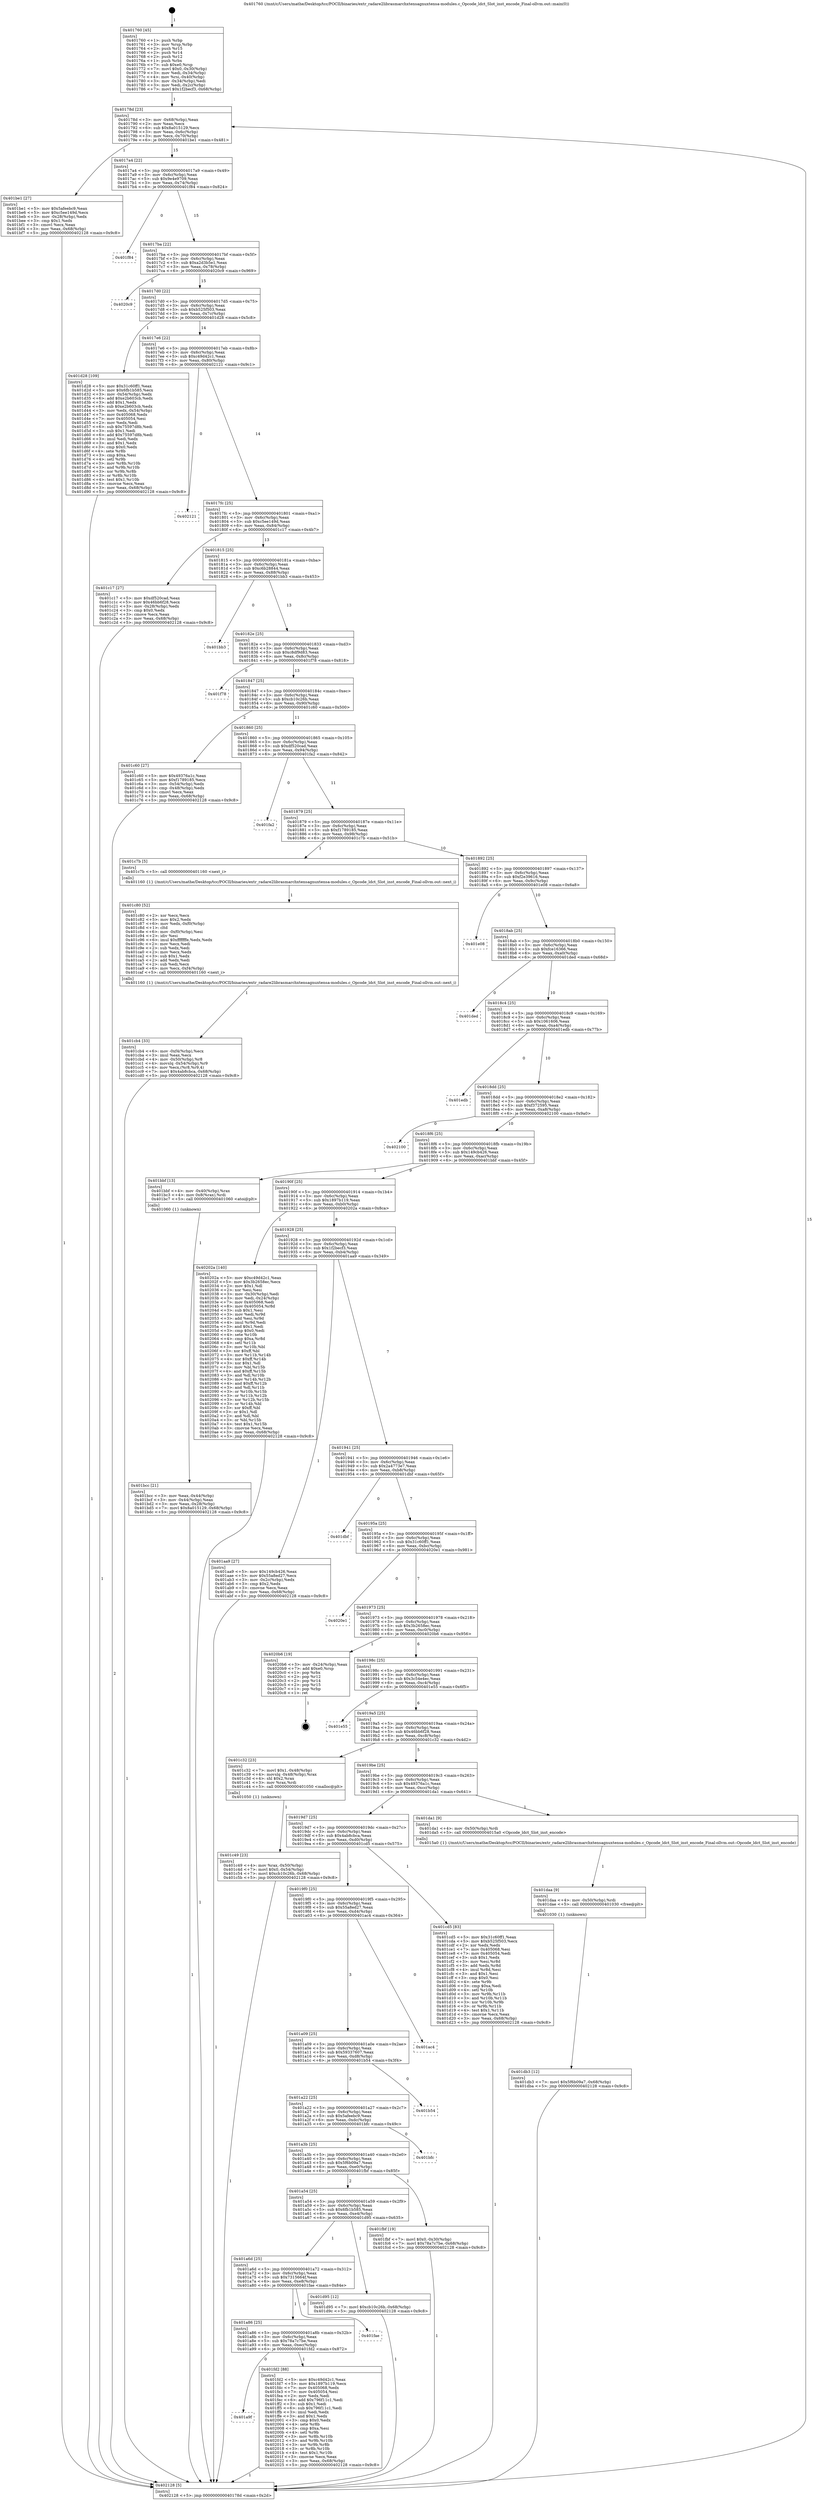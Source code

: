 digraph "0x401760" {
  label = "0x401760 (/mnt/c/Users/mathe/Desktop/tcc/POCII/binaries/extr_radare2librasmarchxtensagnuxtensa-modules.c_Opcode_ldct_Slot_inst_encode_Final-ollvm.out::main(0))"
  labelloc = "t"
  node[shape=record]

  Entry [label="",width=0.3,height=0.3,shape=circle,fillcolor=black,style=filled]
  "0x40178d" [label="{
     0x40178d [23]\l
     | [instrs]\l
     &nbsp;&nbsp;0x40178d \<+3\>: mov -0x68(%rbp),%eax\l
     &nbsp;&nbsp;0x401790 \<+2\>: mov %eax,%ecx\l
     &nbsp;&nbsp;0x401792 \<+6\>: sub $0x8a015129,%ecx\l
     &nbsp;&nbsp;0x401798 \<+3\>: mov %eax,-0x6c(%rbp)\l
     &nbsp;&nbsp;0x40179b \<+3\>: mov %ecx,-0x70(%rbp)\l
     &nbsp;&nbsp;0x40179e \<+6\>: je 0000000000401be1 \<main+0x481\>\l
  }"]
  "0x401be1" [label="{
     0x401be1 [27]\l
     | [instrs]\l
     &nbsp;&nbsp;0x401be1 \<+5\>: mov $0x5afeebc9,%eax\l
     &nbsp;&nbsp;0x401be6 \<+5\>: mov $0xc5ee149d,%ecx\l
     &nbsp;&nbsp;0x401beb \<+3\>: mov -0x28(%rbp),%edx\l
     &nbsp;&nbsp;0x401bee \<+3\>: cmp $0x1,%edx\l
     &nbsp;&nbsp;0x401bf1 \<+3\>: cmovl %ecx,%eax\l
     &nbsp;&nbsp;0x401bf4 \<+3\>: mov %eax,-0x68(%rbp)\l
     &nbsp;&nbsp;0x401bf7 \<+5\>: jmp 0000000000402128 \<main+0x9c8\>\l
  }"]
  "0x4017a4" [label="{
     0x4017a4 [22]\l
     | [instrs]\l
     &nbsp;&nbsp;0x4017a4 \<+5\>: jmp 00000000004017a9 \<main+0x49\>\l
     &nbsp;&nbsp;0x4017a9 \<+3\>: mov -0x6c(%rbp),%eax\l
     &nbsp;&nbsp;0x4017ac \<+5\>: sub $0x9e4e9709,%eax\l
     &nbsp;&nbsp;0x4017b1 \<+3\>: mov %eax,-0x74(%rbp)\l
     &nbsp;&nbsp;0x4017b4 \<+6\>: je 0000000000401f84 \<main+0x824\>\l
  }"]
  Exit [label="",width=0.3,height=0.3,shape=circle,fillcolor=black,style=filled,peripheries=2]
  "0x401f84" [label="{
     0x401f84\l
  }", style=dashed]
  "0x4017ba" [label="{
     0x4017ba [22]\l
     | [instrs]\l
     &nbsp;&nbsp;0x4017ba \<+5\>: jmp 00000000004017bf \<main+0x5f\>\l
     &nbsp;&nbsp;0x4017bf \<+3\>: mov -0x6c(%rbp),%eax\l
     &nbsp;&nbsp;0x4017c2 \<+5\>: sub $0xa2d3b5e1,%eax\l
     &nbsp;&nbsp;0x4017c7 \<+3\>: mov %eax,-0x78(%rbp)\l
     &nbsp;&nbsp;0x4017ca \<+6\>: je 00000000004020c9 \<main+0x969\>\l
  }"]
  "0x401a9f" [label="{
     0x401a9f\l
  }", style=dashed]
  "0x4020c9" [label="{
     0x4020c9\l
  }", style=dashed]
  "0x4017d0" [label="{
     0x4017d0 [22]\l
     | [instrs]\l
     &nbsp;&nbsp;0x4017d0 \<+5\>: jmp 00000000004017d5 \<main+0x75\>\l
     &nbsp;&nbsp;0x4017d5 \<+3\>: mov -0x6c(%rbp),%eax\l
     &nbsp;&nbsp;0x4017d8 \<+5\>: sub $0xb525f503,%eax\l
     &nbsp;&nbsp;0x4017dd \<+3\>: mov %eax,-0x7c(%rbp)\l
     &nbsp;&nbsp;0x4017e0 \<+6\>: je 0000000000401d28 \<main+0x5c8\>\l
  }"]
  "0x401fd2" [label="{
     0x401fd2 [88]\l
     | [instrs]\l
     &nbsp;&nbsp;0x401fd2 \<+5\>: mov $0xc49d42c1,%eax\l
     &nbsp;&nbsp;0x401fd7 \<+5\>: mov $0x1897b119,%ecx\l
     &nbsp;&nbsp;0x401fdc \<+7\>: mov 0x405068,%edx\l
     &nbsp;&nbsp;0x401fe3 \<+7\>: mov 0x405054,%esi\l
     &nbsp;&nbsp;0x401fea \<+2\>: mov %edx,%edi\l
     &nbsp;&nbsp;0x401fec \<+6\>: add $0x796f11c1,%edi\l
     &nbsp;&nbsp;0x401ff2 \<+3\>: sub $0x1,%edi\l
     &nbsp;&nbsp;0x401ff5 \<+6\>: sub $0x796f11c1,%edi\l
     &nbsp;&nbsp;0x401ffb \<+3\>: imul %edi,%edx\l
     &nbsp;&nbsp;0x401ffe \<+3\>: and $0x1,%edx\l
     &nbsp;&nbsp;0x402001 \<+3\>: cmp $0x0,%edx\l
     &nbsp;&nbsp;0x402004 \<+4\>: sete %r8b\l
     &nbsp;&nbsp;0x402008 \<+3\>: cmp $0xa,%esi\l
     &nbsp;&nbsp;0x40200b \<+4\>: setl %r9b\l
     &nbsp;&nbsp;0x40200f \<+3\>: mov %r8b,%r10b\l
     &nbsp;&nbsp;0x402012 \<+3\>: and %r9b,%r10b\l
     &nbsp;&nbsp;0x402015 \<+3\>: xor %r9b,%r8b\l
     &nbsp;&nbsp;0x402018 \<+3\>: or %r8b,%r10b\l
     &nbsp;&nbsp;0x40201b \<+4\>: test $0x1,%r10b\l
     &nbsp;&nbsp;0x40201f \<+3\>: cmovne %ecx,%eax\l
     &nbsp;&nbsp;0x402022 \<+3\>: mov %eax,-0x68(%rbp)\l
     &nbsp;&nbsp;0x402025 \<+5\>: jmp 0000000000402128 \<main+0x9c8\>\l
  }"]
  "0x401d28" [label="{
     0x401d28 [109]\l
     | [instrs]\l
     &nbsp;&nbsp;0x401d28 \<+5\>: mov $0x31c60ff1,%eax\l
     &nbsp;&nbsp;0x401d2d \<+5\>: mov $0x6fb1b585,%ecx\l
     &nbsp;&nbsp;0x401d32 \<+3\>: mov -0x54(%rbp),%edx\l
     &nbsp;&nbsp;0x401d35 \<+6\>: add $0xe2b603cb,%edx\l
     &nbsp;&nbsp;0x401d3b \<+3\>: add $0x1,%edx\l
     &nbsp;&nbsp;0x401d3e \<+6\>: sub $0xe2b603cb,%edx\l
     &nbsp;&nbsp;0x401d44 \<+3\>: mov %edx,-0x54(%rbp)\l
     &nbsp;&nbsp;0x401d47 \<+7\>: mov 0x405068,%edx\l
     &nbsp;&nbsp;0x401d4e \<+7\>: mov 0x405054,%esi\l
     &nbsp;&nbsp;0x401d55 \<+2\>: mov %edx,%edi\l
     &nbsp;&nbsp;0x401d57 \<+6\>: sub $0x75597d8b,%edi\l
     &nbsp;&nbsp;0x401d5d \<+3\>: sub $0x1,%edi\l
     &nbsp;&nbsp;0x401d60 \<+6\>: add $0x75597d8b,%edi\l
     &nbsp;&nbsp;0x401d66 \<+3\>: imul %edi,%edx\l
     &nbsp;&nbsp;0x401d69 \<+3\>: and $0x1,%edx\l
     &nbsp;&nbsp;0x401d6c \<+3\>: cmp $0x0,%edx\l
     &nbsp;&nbsp;0x401d6f \<+4\>: sete %r8b\l
     &nbsp;&nbsp;0x401d73 \<+3\>: cmp $0xa,%esi\l
     &nbsp;&nbsp;0x401d76 \<+4\>: setl %r9b\l
     &nbsp;&nbsp;0x401d7a \<+3\>: mov %r8b,%r10b\l
     &nbsp;&nbsp;0x401d7d \<+3\>: and %r9b,%r10b\l
     &nbsp;&nbsp;0x401d80 \<+3\>: xor %r9b,%r8b\l
     &nbsp;&nbsp;0x401d83 \<+3\>: or %r8b,%r10b\l
     &nbsp;&nbsp;0x401d86 \<+4\>: test $0x1,%r10b\l
     &nbsp;&nbsp;0x401d8a \<+3\>: cmovne %ecx,%eax\l
     &nbsp;&nbsp;0x401d8d \<+3\>: mov %eax,-0x68(%rbp)\l
     &nbsp;&nbsp;0x401d90 \<+5\>: jmp 0000000000402128 \<main+0x9c8\>\l
  }"]
  "0x4017e6" [label="{
     0x4017e6 [22]\l
     | [instrs]\l
     &nbsp;&nbsp;0x4017e6 \<+5\>: jmp 00000000004017eb \<main+0x8b\>\l
     &nbsp;&nbsp;0x4017eb \<+3\>: mov -0x6c(%rbp),%eax\l
     &nbsp;&nbsp;0x4017ee \<+5\>: sub $0xc49d42c1,%eax\l
     &nbsp;&nbsp;0x4017f3 \<+3\>: mov %eax,-0x80(%rbp)\l
     &nbsp;&nbsp;0x4017f6 \<+6\>: je 0000000000402121 \<main+0x9c1\>\l
  }"]
  "0x401a86" [label="{
     0x401a86 [25]\l
     | [instrs]\l
     &nbsp;&nbsp;0x401a86 \<+5\>: jmp 0000000000401a8b \<main+0x32b\>\l
     &nbsp;&nbsp;0x401a8b \<+3\>: mov -0x6c(%rbp),%eax\l
     &nbsp;&nbsp;0x401a8e \<+5\>: sub $0x78a7c7be,%eax\l
     &nbsp;&nbsp;0x401a93 \<+6\>: mov %eax,-0xec(%rbp)\l
     &nbsp;&nbsp;0x401a99 \<+6\>: je 0000000000401fd2 \<main+0x872\>\l
  }"]
  "0x402121" [label="{
     0x402121\l
  }", style=dashed]
  "0x4017fc" [label="{
     0x4017fc [25]\l
     | [instrs]\l
     &nbsp;&nbsp;0x4017fc \<+5\>: jmp 0000000000401801 \<main+0xa1\>\l
     &nbsp;&nbsp;0x401801 \<+3\>: mov -0x6c(%rbp),%eax\l
     &nbsp;&nbsp;0x401804 \<+5\>: sub $0xc5ee149d,%eax\l
     &nbsp;&nbsp;0x401809 \<+6\>: mov %eax,-0x84(%rbp)\l
     &nbsp;&nbsp;0x40180f \<+6\>: je 0000000000401c17 \<main+0x4b7\>\l
  }"]
  "0x401fae" [label="{
     0x401fae\l
  }", style=dashed]
  "0x401c17" [label="{
     0x401c17 [27]\l
     | [instrs]\l
     &nbsp;&nbsp;0x401c17 \<+5\>: mov $0xdf520cad,%eax\l
     &nbsp;&nbsp;0x401c1c \<+5\>: mov $0x46bb6f28,%ecx\l
     &nbsp;&nbsp;0x401c21 \<+3\>: mov -0x28(%rbp),%edx\l
     &nbsp;&nbsp;0x401c24 \<+3\>: cmp $0x0,%edx\l
     &nbsp;&nbsp;0x401c27 \<+3\>: cmove %ecx,%eax\l
     &nbsp;&nbsp;0x401c2a \<+3\>: mov %eax,-0x68(%rbp)\l
     &nbsp;&nbsp;0x401c2d \<+5\>: jmp 0000000000402128 \<main+0x9c8\>\l
  }"]
  "0x401815" [label="{
     0x401815 [25]\l
     | [instrs]\l
     &nbsp;&nbsp;0x401815 \<+5\>: jmp 000000000040181a \<main+0xba\>\l
     &nbsp;&nbsp;0x40181a \<+3\>: mov -0x6c(%rbp),%eax\l
     &nbsp;&nbsp;0x40181d \<+5\>: sub $0xc6b28844,%eax\l
     &nbsp;&nbsp;0x401822 \<+6\>: mov %eax,-0x88(%rbp)\l
     &nbsp;&nbsp;0x401828 \<+6\>: je 0000000000401bb3 \<main+0x453\>\l
  }"]
  "0x401db3" [label="{
     0x401db3 [12]\l
     | [instrs]\l
     &nbsp;&nbsp;0x401db3 \<+7\>: movl $0x5f6b09a7,-0x68(%rbp)\l
     &nbsp;&nbsp;0x401dba \<+5\>: jmp 0000000000402128 \<main+0x9c8\>\l
  }"]
  "0x401bb3" [label="{
     0x401bb3\l
  }", style=dashed]
  "0x40182e" [label="{
     0x40182e [25]\l
     | [instrs]\l
     &nbsp;&nbsp;0x40182e \<+5\>: jmp 0000000000401833 \<main+0xd3\>\l
     &nbsp;&nbsp;0x401833 \<+3\>: mov -0x6c(%rbp),%eax\l
     &nbsp;&nbsp;0x401836 \<+5\>: sub $0xc8df9d83,%eax\l
     &nbsp;&nbsp;0x40183b \<+6\>: mov %eax,-0x8c(%rbp)\l
     &nbsp;&nbsp;0x401841 \<+6\>: je 0000000000401f78 \<main+0x818\>\l
  }"]
  "0x401daa" [label="{
     0x401daa [9]\l
     | [instrs]\l
     &nbsp;&nbsp;0x401daa \<+4\>: mov -0x50(%rbp),%rdi\l
     &nbsp;&nbsp;0x401dae \<+5\>: call 0000000000401030 \<free@plt\>\l
     | [calls]\l
     &nbsp;&nbsp;0x401030 \{1\} (unknown)\l
  }"]
  "0x401f78" [label="{
     0x401f78\l
  }", style=dashed]
  "0x401847" [label="{
     0x401847 [25]\l
     | [instrs]\l
     &nbsp;&nbsp;0x401847 \<+5\>: jmp 000000000040184c \<main+0xec\>\l
     &nbsp;&nbsp;0x40184c \<+3\>: mov -0x6c(%rbp),%eax\l
     &nbsp;&nbsp;0x40184f \<+5\>: sub $0xcb10c26b,%eax\l
     &nbsp;&nbsp;0x401854 \<+6\>: mov %eax,-0x90(%rbp)\l
     &nbsp;&nbsp;0x40185a \<+6\>: je 0000000000401c60 \<main+0x500\>\l
  }"]
  "0x401a6d" [label="{
     0x401a6d [25]\l
     | [instrs]\l
     &nbsp;&nbsp;0x401a6d \<+5\>: jmp 0000000000401a72 \<main+0x312\>\l
     &nbsp;&nbsp;0x401a72 \<+3\>: mov -0x6c(%rbp),%eax\l
     &nbsp;&nbsp;0x401a75 \<+5\>: sub $0x7315664f,%eax\l
     &nbsp;&nbsp;0x401a7a \<+6\>: mov %eax,-0xe8(%rbp)\l
     &nbsp;&nbsp;0x401a80 \<+6\>: je 0000000000401fae \<main+0x84e\>\l
  }"]
  "0x401c60" [label="{
     0x401c60 [27]\l
     | [instrs]\l
     &nbsp;&nbsp;0x401c60 \<+5\>: mov $0x49376a1c,%eax\l
     &nbsp;&nbsp;0x401c65 \<+5\>: mov $0xf1789185,%ecx\l
     &nbsp;&nbsp;0x401c6a \<+3\>: mov -0x54(%rbp),%edx\l
     &nbsp;&nbsp;0x401c6d \<+3\>: cmp -0x48(%rbp),%edx\l
     &nbsp;&nbsp;0x401c70 \<+3\>: cmovl %ecx,%eax\l
     &nbsp;&nbsp;0x401c73 \<+3\>: mov %eax,-0x68(%rbp)\l
     &nbsp;&nbsp;0x401c76 \<+5\>: jmp 0000000000402128 \<main+0x9c8\>\l
  }"]
  "0x401860" [label="{
     0x401860 [25]\l
     | [instrs]\l
     &nbsp;&nbsp;0x401860 \<+5\>: jmp 0000000000401865 \<main+0x105\>\l
     &nbsp;&nbsp;0x401865 \<+3\>: mov -0x6c(%rbp),%eax\l
     &nbsp;&nbsp;0x401868 \<+5\>: sub $0xdf520cad,%eax\l
     &nbsp;&nbsp;0x40186d \<+6\>: mov %eax,-0x94(%rbp)\l
     &nbsp;&nbsp;0x401873 \<+6\>: je 0000000000401fa2 \<main+0x842\>\l
  }"]
  "0x401d95" [label="{
     0x401d95 [12]\l
     | [instrs]\l
     &nbsp;&nbsp;0x401d95 \<+7\>: movl $0xcb10c26b,-0x68(%rbp)\l
     &nbsp;&nbsp;0x401d9c \<+5\>: jmp 0000000000402128 \<main+0x9c8\>\l
  }"]
  "0x401fa2" [label="{
     0x401fa2\l
  }", style=dashed]
  "0x401879" [label="{
     0x401879 [25]\l
     | [instrs]\l
     &nbsp;&nbsp;0x401879 \<+5\>: jmp 000000000040187e \<main+0x11e\>\l
     &nbsp;&nbsp;0x40187e \<+3\>: mov -0x6c(%rbp),%eax\l
     &nbsp;&nbsp;0x401881 \<+5\>: sub $0xf1789185,%eax\l
     &nbsp;&nbsp;0x401886 \<+6\>: mov %eax,-0x98(%rbp)\l
     &nbsp;&nbsp;0x40188c \<+6\>: je 0000000000401c7b \<main+0x51b\>\l
  }"]
  "0x401a54" [label="{
     0x401a54 [25]\l
     | [instrs]\l
     &nbsp;&nbsp;0x401a54 \<+5\>: jmp 0000000000401a59 \<main+0x2f9\>\l
     &nbsp;&nbsp;0x401a59 \<+3\>: mov -0x6c(%rbp),%eax\l
     &nbsp;&nbsp;0x401a5c \<+5\>: sub $0x6fb1b585,%eax\l
     &nbsp;&nbsp;0x401a61 \<+6\>: mov %eax,-0xe4(%rbp)\l
     &nbsp;&nbsp;0x401a67 \<+6\>: je 0000000000401d95 \<main+0x635\>\l
  }"]
  "0x401c7b" [label="{
     0x401c7b [5]\l
     | [instrs]\l
     &nbsp;&nbsp;0x401c7b \<+5\>: call 0000000000401160 \<next_i\>\l
     | [calls]\l
     &nbsp;&nbsp;0x401160 \{1\} (/mnt/c/Users/mathe/Desktop/tcc/POCII/binaries/extr_radare2librasmarchxtensagnuxtensa-modules.c_Opcode_ldct_Slot_inst_encode_Final-ollvm.out::next_i)\l
  }"]
  "0x401892" [label="{
     0x401892 [25]\l
     | [instrs]\l
     &nbsp;&nbsp;0x401892 \<+5\>: jmp 0000000000401897 \<main+0x137\>\l
     &nbsp;&nbsp;0x401897 \<+3\>: mov -0x6c(%rbp),%eax\l
     &nbsp;&nbsp;0x40189a \<+5\>: sub $0xf2e39616,%eax\l
     &nbsp;&nbsp;0x40189f \<+6\>: mov %eax,-0x9c(%rbp)\l
     &nbsp;&nbsp;0x4018a5 \<+6\>: je 0000000000401e08 \<main+0x6a8\>\l
  }"]
  "0x401fbf" [label="{
     0x401fbf [19]\l
     | [instrs]\l
     &nbsp;&nbsp;0x401fbf \<+7\>: movl $0x0,-0x30(%rbp)\l
     &nbsp;&nbsp;0x401fc6 \<+7\>: movl $0x78a7c7be,-0x68(%rbp)\l
     &nbsp;&nbsp;0x401fcd \<+5\>: jmp 0000000000402128 \<main+0x9c8\>\l
  }"]
  "0x401e08" [label="{
     0x401e08\l
  }", style=dashed]
  "0x4018ab" [label="{
     0x4018ab [25]\l
     | [instrs]\l
     &nbsp;&nbsp;0x4018ab \<+5\>: jmp 00000000004018b0 \<main+0x150\>\l
     &nbsp;&nbsp;0x4018b0 \<+3\>: mov -0x6c(%rbp),%eax\l
     &nbsp;&nbsp;0x4018b3 \<+5\>: sub $0xfce16366,%eax\l
     &nbsp;&nbsp;0x4018b8 \<+6\>: mov %eax,-0xa0(%rbp)\l
     &nbsp;&nbsp;0x4018be \<+6\>: je 0000000000401ded \<main+0x68d\>\l
  }"]
  "0x401a3b" [label="{
     0x401a3b [25]\l
     | [instrs]\l
     &nbsp;&nbsp;0x401a3b \<+5\>: jmp 0000000000401a40 \<main+0x2e0\>\l
     &nbsp;&nbsp;0x401a40 \<+3\>: mov -0x6c(%rbp),%eax\l
     &nbsp;&nbsp;0x401a43 \<+5\>: sub $0x5f6b09a7,%eax\l
     &nbsp;&nbsp;0x401a48 \<+6\>: mov %eax,-0xe0(%rbp)\l
     &nbsp;&nbsp;0x401a4e \<+6\>: je 0000000000401fbf \<main+0x85f\>\l
  }"]
  "0x401ded" [label="{
     0x401ded\l
  }", style=dashed]
  "0x4018c4" [label="{
     0x4018c4 [25]\l
     | [instrs]\l
     &nbsp;&nbsp;0x4018c4 \<+5\>: jmp 00000000004018c9 \<main+0x169\>\l
     &nbsp;&nbsp;0x4018c9 \<+3\>: mov -0x6c(%rbp),%eax\l
     &nbsp;&nbsp;0x4018cc \<+5\>: sub $0x1061606,%eax\l
     &nbsp;&nbsp;0x4018d1 \<+6\>: mov %eax,-0xa4(%rbp)\l
     &nbsp;&nbsp;0x4018d7 \<+6\>: je 0000000000401edb \<main+0x77b\>\l
  }"]
  "0x401bfc" [label="{
     0x401bfc\l
  }", style=dashed]
  "0x401edb" [label="{
     0x401edb\l
  }", style=dashed]
  "0x4018dd" [label="{
     0x4018dd [25]\l
     | [instrs]\l
     &nbsp;&nbsp;0x4018dd \<+5\>: jmp 00000000004018e2 \<main+0x182\>\l
     &nbsp;&nbsp;0x4018e2 \<+3\>: mov -0x6c(%rbp),%eax\l
     &nbsp;&nbsp;0x4018e5 \<+5\>: sub $0xf372595,%eax\l
     &nbsp;&nbsp;0x4018ea \<+6\>: mov %eax,-0xa8(%rbp)\l
     &nbsp;&nbsp;0x4018f0 \<+6\>: je 0000000000402100 \<main+0x9a0\>\l
  }"]
  "0x401a22" [label="{
     0x401a22 [25]\l
     | [instrs]\l
     &nbsp;&nbsp;0x401a22 \<+5\>: jmp 0000000000401a27 \<main+0x2c7\>\l
     &nbsp;&nbsp;0x401a27 \<+3\>: mov -0x6c(%rbp),%eax\l
     &nbsp;&nbsp;0x401a2a \<+5\>: sub $0x5afeebc9,%eax\l
     &nbsp;&nbsp;0x401a2f \<+6\>: mov %eax,-0xdc(%rbp)\l
     &nbsp;&nbsp;0x401a35 \<+6\>: je 0000000000401bfc \<main+0x49c\>\l
  }"]
  "0x402100" [label="{
     0x402100\l
  }", style=dashed]
  "0x4018f6" [label="{
     0x4018f6 [25]\l
     | [instrs]\l
     &nbsp;&nbsp;0x4018f6 \<+5\>: jmp 00000000004018fb \<main+0x19b\>\l
     &nbsp;&nbsp;0x4018fb \<+3\>: mov -0x6c(%rbp),%eax\l
     &nbsp;&nbsp;0x4018fe \<+5\>: sub $0x149cb426,%eax\l
     &nbsp;&nbsp;0x401903 \<+6\>: mov %eax,-0xac(%rbp)\l
     &nbsp;&nbsp;0x401909 \<+6\>: je 0000000000401bbf \<main+0x45f\>\l
  }"]
  "0x401b54" [label="{
     0x401b54\l
  }", style=dashed]
  "0x401bbf" [label="{
     0x401bbf [13]\l
     | [instrs]\l
     &nbsp;&nbsp;0x401bbf \<+4\>: mov -0x40(%rbp),%rax\l
     &nbsp;&nbsp;0x401bc3 \<+4\>: mov 0x8(%rax),%rdi\l
     &nbsp;&nbsp;0x401bc7 \<+5\>: call 0000000000401060 \<atoi@plt\>\l
     | [calls]\l
     &nbsp;&nbsp;0x401060 \{1\} (unknown)\l
  }"]
  "0x40190f" [label="{
     0x40190f [25]\l
     | [instrs]\l
     &nbsp;&nbsp;0x40190f \<+5\>: jmp 0000000000401914 \<main+0x1b4\>\l
     &nbsp;&nbsp;0x401914 \<+3\>: mov -0x6c(%rbp),%eax\l
     &nbsp;&nbsp;0x401917 \<+5\>: sub $0x1897b119,%eax\l
     &nbsp;&nbsp;0x40191c \<+6\>: mov %eax,-0xb0(%rbp)\l
     &nbsp;&nbsp;0x401922 \<+6\>: je 000000000040202a \<main+0x8ca\>\l
  }"]
  "0x401a09" [label="{
     0x401a09 [25]\l
     | [instrs]\l
     &nbsp;&nbsp;0x401a09 \<+5\>: jmp 0000000000401a0e \<main+0x2ae\>\l
     &nbsp;&nbsp;0x401a0e \<+3\>: mov -0x6c(%rbp),%eax\l
     &nbsp;&nbsp;0x401a11 \<+5\>: sub $0x59337607,%eax\l
     &nbsp;&nbsp;0x401a16 \<+6\>: mov %eax,-0xd8(%rbp)\l
     &nbsp;&nbsp;0x401a1c \<+6\>: je 0000000000401b54 \<main+0x3f4\>\l
  }"]
  "0x40202a" [label="{
     0x40202a [140]\l
     | [instrs]\l
     &nbsp;&nbsp;0x40202a \<+5\>: mov $0xc49d42c1,%eax\l
     &nbsp;&nbsp;0x40202f \<+5\>: mov $0x3b2658ec,%ecx\l
     &nbsp;&nbsp;0x402034 \<+2\>: mov $0x1,%dl\l
     &nbsp;&nbsp;0x402036 \<+2\>: xor %esi,%esi\l
     &nbsp;&nbsp;0x402038 \<+3\>: mov -0x30(%rbp),%edi\l
     &nbsp;&nbsp;0x40203b \<+3\>: mov %edi,-0x24(%rbp)\l
     &nbsp;&nbsp;0x40203e \<+7\>: mov 0x405068,%edi\l
     &nbsp;&nbsp;0x402045 \<+8\>: mov 0x405054,%r8d\l
     &nbsp;&nbsp;0x40204d \<+3\>: sub $0x1,%esi\l
     &nbsp;&nbsp;0x402050 \<+3\>: mov %edi,%r9d\l
     &nbsp;&nbsp;0x402053 \<+3\>: add %esi,%r9d\l
     &nbsp;&nbsp;0x402056 \<+4\>: imul %r9d,%edi\l
     &nbsp;&nbsp;0x40205a \<+3\>: and $0x1,%edi\l
     &nbsp;&nbsp;0x40205d \<+3\>: cmp $0x0,%edi\l
     &nbsp;&nbsp;0x402060 \<+4\>: sete %r10b\l
     &nbsp;&nbsp;0x402064 \<+4\>: cmp $0xa,%r8d\l
     &nbsp;&nbsp;0x402068 \<+4\>: setl %r11b\l
     &nbsp;&nbsp;0x40206c \<+3\>: mov %r10b,%bl\l
     &nbsp;&nbsp;0x40206f \<+3\>: xor $0xff,%bl\l
     &nbsp;&nbsp;0x402072 \<+3\>: mov %r11b,%r14b\l
     &nbsp;&nbsp;0x402075 \<+4\>: xor $0xff,%r14b\l
     &nbsp;&nbsp;0x402079 \<+3\>: xor $0x1,%dl\l
     &nbsp;&nbsp;0x40207c \<+3\>: mov %bl,%r15b\l
     &nbsp;&nbsp;0x40207f \<+4\>: and $0xff,%r15b\l
     &nbsp;&nbsp;0x402083 \<+3\>: and %dl,%r10b\l
     &nbsp;&nbsp;0x402086 \<+3\>: mov %r14b,%r12b\l
     &nbsp;&nbsp;0x402089 \<+4\>: and $0xff,%r12b\l
     &nbsp;&nbsp;0x40208d \<+3\>: and %dl,%r11b\l
     &nbsp;&nbsp;0x402090 \<+3\>: or %r10b,%r15b\l
     &nbsp;&nbsp;0x402093 \<+3\>: or %r11b,%r12b\l
     &nbsp;&nbsp;0x402096 \<+3\>: xor %r12b,%r15b\l
     &nbsp;&nbsp;0x402099 \<+3\>: or %r14b,%bl\l
     &nbsp;&nbsp;0x40209c \<+3\>: xor $0xff,%bl\l
     &nbsp;&nbsp;0x40209f \<+3\>: or $0x1,%dl\l
     &nbsp;&nbsp;0x4020a2 \<+2\>: and %dl,%bl\l
     &nbsp;&nbsp;0x4020a4 \<+3\>: or %bl,%r15b\l
     &nbsp;&nbsp;0x4020a7 \<+4\>: test $0x1,%r15b\l
     &nbsp;&nbsp;0x4020ab \<+3\>: cmovne %ecx,%eax\l
     &nbsp;&nbsp;0x4020ae \<+3\>: mov %eax,-0x68(%rbp)\l
     &nbsp;&nbsp;0x4020b1 \<+5\>: jmp 0000000000402128 \<main+0x9c8\>\l
  }"]
  "0x401928" [label="{
     0x401928 [25]\l
     | [instrs]\l
     &nbsp;&nbsp;0x401928 \<+5\>: jmp 000000000040192d \<main+0x1cd\>\l
     &nbsp;&nbsp;0x40192d \<+3\>: mov -0x6c(%rbp),%eax\l
     &nbsp;&nbsp;0x401930 \<+5\>: sub $0x1f2becf3,%eax\l
     &nbsp;&nbsp;0x401935 \<+6\>: mov %eax,-0xb4(%rbp)\l
     &nbsp;&nbsp;0x40193b \<+6\>: je 0000000000401aa9 \<main+0x349\>\l
  }"]
  "0x401ac4" [label="{
     0x401ac4\l
  }", style=dashed]
  "0x401aa9" [label="{
     0x401aa9 [27]\l
     | [instrs]\l
     &nbsp;&nbsp;0x401aa9 \<+5\>: mov $0x149cb426,%eax\l
     &nbsp;&nbsp;0x401aae \<+5\>: mov $0x55a8ed27,%ecx\l
     &nbsp;&nbsp;0x401ab3 \<+3\>: mov -0x2c(%rbp),%edx\l
     &nbsp;&nbsp;0x401ab6 \<+3\>: cmp $0x2,%edx\l
     &nbsp;&nbsp;0x401ab9 \<+3\>: cmovne %ecx,%eax\l
     &nbsp;&nbsp;0x401abc \<+3\>: mov %eax,-0x68(%rbp)\l
     &nbsp;&nbsp;0x401abf \<+5\>: jmp 0000000000402128 \<main+0x9c8\>\l
  }"]
  "0x401941" [label="{
     0x401941 [25]\l
     | [instrs]\l
     &nbsp;&nbsp;0x401941 \<+5\>: jmp 0000000000401946 \<main+0x1e6\>\l
     &nbsp;&nbsp;0x401946 \<+3\>: mov -0x6c(%rbp),%eax\l
     &nbsp;&nbsp;0x401949 \<+5\>: sub $0x2a4773e7,%eax\l
     &nbsp;&nbsp;0x40194e \<+6\>: mov %eax,-0xb8(%rbp)\l
     &nbsp;&nbsp;0x401954 \<+6\>: je 0000000000401dbf \<main+0x65f\>\l
  }"]
  "0x402128" [label="{
     0x402128 [5]\l
     | [instrs]\l
     &nbsp;&nbsp;0x402128 \<+5\>: jmp 000000000040178d \<main+0x2d\>\l
  }"]
  "0x401760" [label="{
     0x401760 [45]\l
     | [instrs]\l
     &nbsp;&nbsp;0x401760 \<+1\>: push %rbp\l
     &nbsp;&nbsp;0x401761 \<+3\>: mov %rsp,%rbp\l
     &nbsp;&nbsp;0x401764 \<+2\>: push %r15\l
     &nbsp;&nbsp;0x401766 \<+2\>: push %r14\l
     &nbsp;&nbsp;0x401768 \<+2\>: push %r12\l
     &nbsp;&nbsp;0x40176a \<+1\>: push %rbx\l
     &nbsp;&nbsp;0x40176b \<+7\>: sub $0xe0,%rsp\l
     &nbsp;&nbsp;0x401772 \<+7\>: movl $0x0,-0x30(%rbp)\l
     &nbsp;&nbsp;0x401779 \<+3\>: mov %edi,-0x34(%rbp)\l
     &nbsp;&nbsp;0x40177c \<+4\>: mov %rsi,-0x40(%rbp)\l
     &nbsp;&nbsp;0x401780 \<+3\>: mov -0x34(%rbp),%edi\l
     &nbsp;&nbsp;0x401783 \<+3\>: mov %edi,-0x2c(%rbp)\l
     &nbsp;&nbsp;0x401786 \<+7\>: movl $0x1f2becf3,-0x68(%rbp)\l
  }"]
  "0x401bcc" [label="{
     0x401bcc [21]\l
     | [instrs]\l
     &nbsp;&nbsp;0x401bcc \<+3\>: mov %eax,-0x44(%rbp)\l
     &nbsp;&nbsp;0x401bcf \<+3\>: mov -0x44(%rbp),%eax\l
     &nbsp;&nbsp;0x401bd2 \<+3\>: mov %eax,-0x28(%rbp)\l
     &nbsp;&nbsp;0x401bd5 \<+7\>: movl $0x8a015129,-0x68(%rbp)\l
     &nbsp;&nbsp;0x401bdc \<+5\>: jmp 0000000000402128 \<main+0x9c8\>\l
  }"]
  "0x4019f0" [label="{
     0x4019f0 [25]\l
     | [instrs]\l
     &nbsp;&nbsp;0x4019f0 \<+5\>: jmp 00000000004019f5 \<main+0x295\>\l
     &nbsp;&nbsp;0x4019f5 \<+3\>: mov -0x6c(%rbp),%eax\l
     &nbsp;&nbsp;0x4019f8 \<+5\>: sub $0x55a8ed27,%eax\l
     &nbsp;&nbsp;0x4019fd \<+6\>: mov %eax,-0xd4(%rbp)\l
     &nbsp;&nbsp;0x401a03 \<+6\>: je 0000000000401ac4 \<main+0x364\>\l
  }"]
  "0x401dbf" [label="{
     0x401dbf\l
  }", style=dashed]
  "0x40195a" [label="{
     0x40195a [25]\l
     | [instrs]\l
     &nbsp;&nbsp;0x40195a \<+5\>: jmp 000000000040195f \<main+0x1ff\>\l
     &nbsp;&nbsp;0x40195f \<+3\>: mov -0x6c(%rbp),%eax\l
     &nbsp;&nbsp;0x401962 \<+5\>: sub $0x31c60ff1,%eax\l
     &nbsp;&nbsp;0x401967 \<+6\>: mov %eax,-0xbc(%rbp)\l
     &nbsp;&nbsp;0x40196d \<+6\>: je 00000000004020e1 \<main+0x981\>\l
  }"]
  "0x401cd5" [label="{
     0x401cd5 [83]\l
     | [instrs]\l
     &nbsp;&nbsp;0x401cd5 \<+5\>: mov $0x31c60ff1,%eax\l
     &nbsp;&nbsp;0x401cda \<+5\>: mov $0xb525f503,%ecx\l
     &nbsp;&nbsp;0x401cdf \<+2\>: xor %edx,%edx\l
     &nbsp;&nbsp;0x401ce1 \<+7\>: mov 0x405068,%esi\l
     &nbsp;&nbsp;0x401ce8 \<+7\>: mov 0x405054,%edi\l
     &nbsp;&nbsp;0x401cef \<+3\>: sub $0x1,%edx\l
     &nbsp;&nbsp;0x401cf2 \<+3\>: mov %esi,%r8d\l
     &nbsp;&nbsp;0x401cf5 \<+3\>: add %edx,%r8d\l
     &nbsp;&nbsp;0x401cf8 \<+4\>: imul %r8d,%esi\l
     &nbsp;&nbsp;0x401cfc \<+3\>: and $0x1,%esi\l
     &nbsp;&nbsp;0x401cff \<+3\>: cmp $0x0,%esi\l
     &nbsp;&nbsp;0x401d02 \<+4\>: sete %r9b\l
     &nbsp;&nbsp;0x401d06 \<+3\>: cmp $0xa,%edi\l
     &nbsp;&nbsp;0x401d09 \<+4\>: setl %r10b\l
     &nbsp;&nbsp;0x401d0d \<+3\>: mov %r9b,%r11b\l
     &nbsp;&nbsp;0x401d10 \<+3\>: and %r10b,%r11b\l
     &nbsp;&nbsp;0x401d13 \<+3\>: xor %r10b,%r9b\l
     &nbsp;&nbsp;0x401d16 \<+3\>: or %r9b,%r11b\l
     &nbsp;&nbsp;0x401d19 \<+4\>: test $0x1,%r11b\l
     &nbsp;&nbsp;0x401d1d \<+3\>: cmovne %ecx,%eax\l
     &nbsp;&nbsp;0x401d20 \<+3\>: mov %eax,-0x68(%rbp)\l
     &nbsp;&nbsp;0x401d23 \<+5\>: jmp 0000000000402128 \<main+0x9c8\>\l
  }"]
  "0x4020e1" [label="{
     0x4020e1\l
  }", style=dashed]
  "0x401973" [label="{
     0x401973 [25]\l
     | [instrs]\l
     &nbsp;&nbsp;0x401973 \<+5\>: jmp 0000000000401978 \<main+0x218\>\l
     &nbsp;&nbsp;0x401978 \<+3\>: mov -0x6c(%rbp),%eax\l
     &nbsp;&nbsp;0x40197b \<+5\>: sub $0x3b2658ec,%eax\l
     &nbsp;&nbsp;0x401980 \<+6\>: mov %eax,-0xc0(%rbp)\l
     &nbsp;&nbsp;0x401986 \<+6\>: je 00000000004020b6 \<main+0x956\>\l
  }"]
  "0x4019d7" [label="{
     0x4019d7 [25]\l
     | [instrs]\l
     &nbsp;&nbsp;0x4019d7 \<+5\>: jmp 00000000004019dc \<main+0x27c\>\l
     &nbsp;&nbsp;0x4019dc \<+3\>: mov -0x6c(%rbp),%eax\l
     &nbsp;&nbsp;0x4019df \<+5\>: sub $0x4ab8cbca,%eax\l
     &nbsp;&nbsp;0x4019e4 \<+6\>: mov %eax,-0xd0(%rbp)\l
     &nbsp;&nbsp;0x4019ea \<+6\>: je 0000000000401cd5 \<main+0x575\>\l
  }"]
  "0x4020b6" [label="{
     0x4020b6 [19]\l
     | [instrs]\l
     &nbsp;&nbsp;0x4020b6 \<+3\>: mov -0x24(%rbp),%eax\l
     &nbsp;&nbsp;0x4020b9 \<+7\>: add $0xe0,%rsp\l
     &nbsp;&nbsp;0x4020c0 \<+1\>: pop %rbx\l
     &nbsp;&nbsp;0x4020c1 \<+2\>: pop %r12\l
     &nbsp;&nbsp;0x4020c3 \<+2\>: pop %r14\l
     &nbsp;&nbsp;0x4020c5 \<+2\>: pop %r15\l
     &nbsp;&nbsp;0x4020c7 \<+1\>: pop %rbp\l
     &nbsp;&nbsp;0x4020c8 \<+1\>: ret\l
  }"]
  "0x40198c" [label="{
     0x40198c [25]\l
     | [instrs]\l
     &nbsp;&nbsp;0x40198c \<+5\>: jmp 0000000000401991 \<main+0x231\>\l
     &nbsp;&nbsp;0x401991 \<+3\>: mov -0x6c(%rbp),%eax\l
     &nbsp;&nbsp;0x401994 \<+5\>: sub $0x3c54e4ec,%eax\l
     &nbsp;&nbsp;0x401999 \<+6\>: mov %eax,-0xc4(%rbp)\l
     &nbsp;&nbsp;0x40199f \<+6\>: je 0000000000401e55 \<main+0x6f5\>\l
  }"]
  "0x401da1" [label="{
     0x401da1 [9]\l
     | [instrs]\l
     &nbsp;&nbsp;0x401da1 \<+4\>: mov -0x50(%rbp),%rdi\l
     &nbsp;&nbsp;0x401da5 \<+5\>: call 00000000004015a0 \<Opcode_ldct_Slot_inst_encode\>\l
     | [calls]\l
     &nbsp;&nbsp;0x4015a0 \{1\} (/mnt/c/Users/mathe/Desktop/tcc/POCII/binaries/extr_radare2librasmarchxtensagnuxtensa-modules.c_Opcode_ldct_Slot_inst_encode_Final-ollvm.out::Opcode_ldct_Slot_inst_encode)\l
  }"]
  "0x401e55" [label="{
     0x401e55\l
  }", style=dashed]
  "0x4019a5" [label="{
     0x4019a5 [25]\l
     | [instrs]\l
     &nbsp;&nbsp;0x4019a5 \<+5\>: jmp 00000000004019aa \<main+0x24a\>\l
     &nbsp;&nbsp;0x4019aa \<+3\>: mov -0x6c(%rbp),%eax\l
     &nbsp;&nbsp;0x4019ad \<+5\>: sub $0x46bb6f28,%eax\l
     &nbsp;&nbsp;0x4019b2 \<+6\>: mov %eax,-0xc8(%rbp)\l
     &nbsp;&nbsp;0x4019b8 \<+6\>: je 0000000000401c32 \<main+0x4d2\>\l
  }"]
  "0x401cb4" [label="{
     0x401cb4 [33]\l
     | [instrs]\l
     &nbsp;&nbsp;0x401cb4 \<+6\>: mov -0xf4(%rbp),%ecx\l
     &nbsp;&nbsp;0x401cba \<+3\>: imul %eax,%ecx\l
     &nbsp;&nbsp;0x401cbd \<+4\>: mov -0x50(%rbp),%r8\l
     &nbsp;&nbsp;0x401cc1 \<+4\>: movslq -0x54(%rbp),%r9\l
     &nbsp;&nbsp;0x401cc5 \<+4\>: mov %ecx,(%r8,%r9,4)\l
     &nbsp;&nbsp;0x401cc9 \<+7\>: movl $0x4ab8cbca,-0x68(%rbp)\l
     &nbsp;&nbsp;0x401cd0 \<+5\>: jmp 0000000000402128 \<main+0x9c8\>\l
  }"]
  "0x401c32" [label="{
     0x401c32 [23]\l
     | [instrs]\l
     &nbsp;&nbsp;0x401c32 \<+7\>: movl $0x1,-0x48(%rbp)\l
     &nbsp;&nbsp;0x401c39 \<+4\>: movslq -0x48(%rbp),%rax\l
     &nbsp;&nbsp;0x401c3d \<+4\>: shl $0x2,%rax\l
     &nbsp;&nbsp;0x401c41 \<+3\>: mov %rax,%rdi\l
     &nbsp;&nbsp;0x401c44 \<+5\>: call 0000000000401050 \<malloc@plt\>\l
     | [calls]\l
     &nbsp;&nbsp;0x401050 \{1\} (unknown)\l
  }"]
  "0x4019be" [label="{
     0x4019be [25]\l
     | [instrs]\l
     &nbsp;&nbsp;0x4019be \<+5\>: jmp 00000000004019c3 \<main+0x263\>\l
     &nbsp;&nbsp;0x4019c3 \<+3\>: mov -0x6c(%rbp),%eax\l
     &nbsp;&nbsp;0x4019c6 \<+5\>: sub $0x49376a1c,%eax\l
     &nbsp;&nbsp;0x4019cb \<+6\>: mov %eax,-0xcc(%rbp)\l
     &nbsp;&nbsp;0x4019d1 \<+6\>: je 0000000000401da1 \<main+0x641\>\l
  }"]
  "0x401c49" [label="{
     0x401c49 [23]\l
     | [instrs]\l
     &nbsp;&nbsp;0x401c49 \<+4\>: mov %rax,-0x50(%rbp)\l
     &nbsp;&nbsp;0x401c4d \<+7\>: movl $0x0,-0x54(%rbp)\l
     &nbsp;&nbsp;0x401c54 \<+7\>: movl $0xcb10c26b,-0x68(%rbp)\l
     &nbsp;&nbsp;0x401c5b \<+5\>: jmp 0000000000402128 \<main+0x9c8\>\l
  }"]
  "0x401c80" [label="{
     0x401c80 [52]\l
     | [instrs]\l
     &nbsp;&nbsp;0x401c80 \<+2\>: xor %ecx,%ecx\l
     &nbsp;&nbsp;0x401c82 \<+5\>: mov $0x2,%edx\l
     &nbsp;&nbsp;0x401c87 \<+6\>: mov %edx,-0xf0(%rbp)\l
     &nbsp;&nbsp;0x401c8d \<+1\>: cltd\l
     &nbsp;&nbsp;0x401c8e \<+6\>: mov -0xf0(%rbp),%esi\l
     &nbsp;&nbsp;0x401c94 \<+2\>: idiv %esi\l
     &nbsp;&nbsp;0x401c96 \<+6\>: imul $0xfffffffe,%edx,%edx\l
     &nbsp;&nbsp;0x401c9c \<+2\>: mov %ecx,%edi\l
     &nbsp;&nbsp;0x401c9e \<+2\>: sub %edx,%edi\l
     &nbsp;&nbsp;0x401ca0 \<+2\>: mov %ecx,%edx\l
     &nbsp;&nbsp;0x401ca2 \<+3\>: sub $0x1,%edx\l
     &nbsp;&nbsp;0x401ca5 \<+2\>: add %edx,%edi\l
     &nbsp;&nbsp;0x401ca7 \<+2\>: sub %edi,%ecx\l
     &nbsp;&nbsp;0x401ca9 \<+6\>: mov %ecx,-0xf4(%rbp)\l
     &nbsp;&nbsp;0x401caf \<+5\>: call 0000000000401160 \<next_i\>\l
     | [calls]\l
     &nbsp;&nbsp;0x401160 \{1\} (/mnt/c/Users/mathe/Desktop/tcc/POCII/binaries/extr_radare2librasmarchxtensagnuxtensa-modules.c_Opcode_ldct_Slot_inst_encode_Final-ollvm.out::next_i)\l
  }"]
  Entry -> "0x401760" [label=" 1"]
  "0x40178d" -> "0x401be1" [label=" 1"]
  "0x40178d" -> "0x4017a4" [label=" 15"]
  "0x4020b6" -> Exit [label=" 1"]
  "0x4017a4" -> "0x401f84" [label=" 0"]
  "0x4017a4" -> "0x4017ba" [label=" 15"]
  "0x40202a" -> "0x402128" [label=" 1"]
  "0x4017ba" -> "0x4020c9" [label=" 0"]
  "0x4017ba" -> "0x4017d0" [label=" 15"]
  "0x401fd2" -> "0x402128" [label=" 1"]
  "0x4017d0" -> "0x401d28" [label=" 1"]
  "0x4017d0" -> "0x4017e6" [label=" 14"]
  "0x401a86" -> "0x401a9f" [label=" 0"]
  "0x4017e6" -> "0x402121" [label=" 0"]
  "0x4017e6" -> "0x4017fc" [label=" 14"]
  "0x401a86" -> "0x401fd2" [label=" 1"]
  "0x4017fc" -> "0x401c17" [label=" 1"]
  "0x4017fc" -> "0x401815" [label=" 13"]
  "0x401a6d" -> "0x401a86" [label=" 1"]
  "0x401815" -> "0x401bb3" [label=" 0"]
  "0x401815" -> "0x40182e" [label=" 13"]
  "0x401a6d" -> "0x401fae" [label=" 0"]
  "0x40182e" -> "0x401f78" [label=" 0"]
  "0x40182e" -> "0x401847" [label=" 13"]
  "0x401fbf" -> "0x402128" [label=" 1"]
  "0x401847" -> "0x401c60" [label=" 2"]
  "0x401847" -> "0x401860" [label=" 11"]
  "0x401db3" -> "0x402128" [label=" 1"]
  "0x401860" -> "0x401fa2" [label=" 0"]
  "0x401860" -> "0x401879" [label=" 11"]
  "0x401daa" -> "0x401db3" [label=" 1"]
  "0x401879" -> "0x401c7b" [label=" 1"]
  "0x401879" -> "0x401892" [label=" 10"]
  "0x401d95" -> "0x402128" [label=" 1"]
  "0x401892" -> "0x401e08" [label=" 0"]
  "0x401892" -> "0x4018ab" [label=" 10"]
  "0x401a54" -> "0x401a6d" [label=" 1"]
  "0x4018ab" -> "0x401ded" [label=" 0"]
  "0x4018ab" -> "0x4018c4" [label=" 10"]
  "0x401da1" -> "0x401daa" [label=" 1"]
  "0x4018c4" -> "0x401edb" [label=" 0"]
  "0x4018c4" -> "0x4018dd" [label=" 10"]
  "0x401a3b" -> "0x401a54" [label=" 2"]
  "0x4018dd" -> "0x402100" [label=" 0"]
  "0x4018dd" -> "0x4018f6" [label=" 10"]
  "0x401a54" -> "0x401d95" [label=" 1"]
  "0x4018f6" -> "0x401bbf" [label=" 1"]
  "0x4018f6" -> "0x40190f" [label=" 9"]
  "0x401a22" -> "0x401a3b" [label=" 3"]
  "0x40190f" -> "0x40202a" [label=" 1"]
  "0x40190f" -> "0x401928" [label=" 8"]
  "0x401a3b" -> "0x401fbf" [label=" 1"]
  "0x401928" -> "0x401aa9" [label=" 1"]
  "0x401928" -> "0x401941" [label=" 7"]
  "0x401aa9" -> "0x402128" [label=" 1"]
  "0x401760" -> "0x40178d" [label=" 1"]
  "0x402128" -> "0x40178d" [label=" 15"]
  "0x401bbf" -> "0x401bcc" [label=" 1"]
  "0x401bcc" -> "0x402128" [label=" 1"]
  "0x401be1" -> "0x402128" [label=" 1"]
  "0x401c17" -> "0x402128" [label=" 1"]
  "0x401a09" -> "0x401a22" [label=" 3"]
  "0x401941" -> "0x401dbf" [label=" 0"]
  "0x401941" -> "0x40195a" [label=" 7"]
  "0x401a22" -> "0x401bfc" [label=" 0"]
  "0x40195a" -> "0x4020e1" [label=" 0"]
  "0x40195a" -> "0x401973" [label=" 7"]
  "0x4019f0" -> "0x401a09" [label=" 3"]
  "0x401973" -> "0x4020b6" [label=" 1"]
  "0x401973" -> "0x40198c" [label=" 6"]
  "0x401a09" -> "0x401b54" [label=" 0"]
  "0x40198c" -> "0x401e55" [label=" 0"]
  "0x40198c" -> "0x4019a5" [label=" 6"]
  "0x401d28" -> "0x402128" [label=" 1"]
  "0x4019a5" -> "0x401c32" [label=" 1"]
  "0x4019a5" -> "0x4019be" [label=" 5"]
  "0x401c32" -> "0x401c49" [label=" 1"]
  "0x401c49" -> "0x402128" [label=" 1"]
  "0x401c60" -> "0x402128" [label=" 2"]
  "0x401c7b" -> "0x401c80" [label=" 1"]
  "0x401c80" -> "0x401cb4" [label=" 1"]
  "0x401cb4" -> "0x402128" [label=" 1"]
  "0x401cd5" -> "0x402128" [label=" 1"]
  "0x4019be" -> "0x401da1" [label=" 1"]
  "0x4019be" -> "0x4019d7" [label=" 4"]
  "0x4019f0" -> "0x401ac4" [label=" 0"]
  "0x4019d7" -> "0x401cd5" [label=" 1"]
  "0x4019d7" -> "0x4019f0" [label=" 3"]
}

